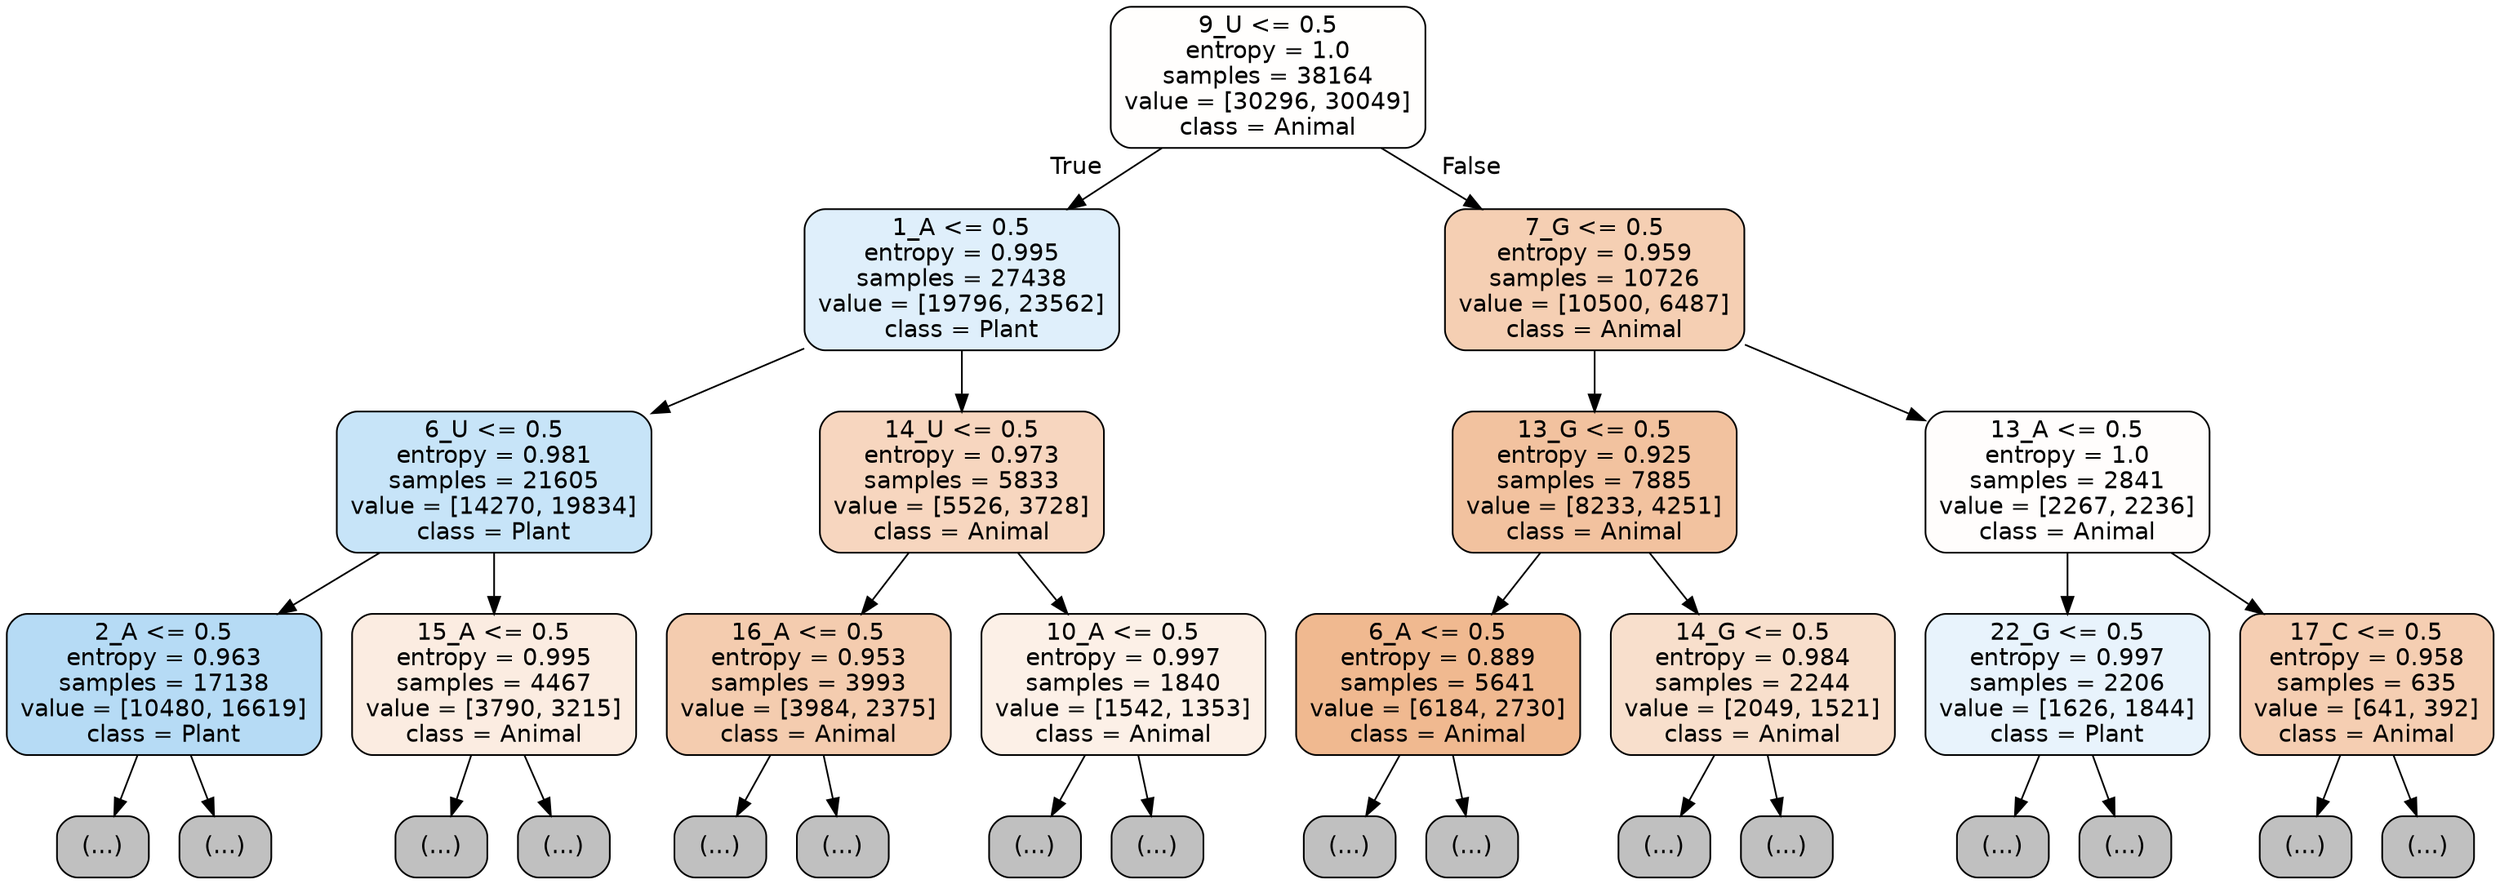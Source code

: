 digraph Tree {
node [shape=box, style="filled, rounded", color="black", fontname="helvetica"] ;
edge [fontname="helvetica"] ;
0 [label="9_U <= 0.5\nentropy = 1.0\nsamples = 38164\nvalue = [30296, 30049]\nclass = Animal", fillcolor="#fffefd"] ;
1 [label="1_A <= 0.5\nentropy = 0.995\nsamples = 27438\nvalue = [19796, 23562]\nclass = Plant", fillcolor="#dfeffb"] ;
0 -> 1 [labeldistance=2.5, labelangle=45, headlabel="True"] ;
2 [label="6_U <= 0.5\nentropy = 0.981\nsamples = 21605\nvalue = [14270, 19834]\nclass = Plant", fillcolor="#c7e4f8"] ;
1 -> 2 ;
3 [label="2_A <= 0.5\nentropy = 0.963\nsamples = 17138\nvalue = [10480, 16619]\nclass = Plant", fillcolor="#b6dbf5"] ;
2 -> 3 ;
4 [label="(...)", fillcolor="#C0C0C0"] ;
3 -> 4 ;
5285 [label="(...)", fillcolor="#C0C0C0"] ;
3 -> 5285 ;
6900 [label="15_A <= 0.5\nentropy = 0.995\nsamples = 4467\nvalue = [3790, 3215]\nclass = Animal", fillcolor="#fbece1"] ;
2 -> 6900 ;
6901 [label="(...)", fillcolor="#C0C0C0"] ;
6900 -> 6901 ;
8666 [label="(...)", fillcolor="#C0C0C0"] ;
6900 -> 8666 ;
9231 [label="14_U <= 0.5\nentropy = 0.973\nsamples = 5833\nvalue = [5526, 3728]\nclass = Animal", fillcolor="#f7d6bf"] ;
1 -> 9231 ;
9232 [label="16_A <= 0.5\nentropy = 0.953\nsamples = 3993\nvalue = [3984, 2375]\nclass = Animal", fillcolor="#f4ccaf"] ;
9231 -> 9232 ;
9233 [label="(...)", fillcolor="#C0C0C0"] ;
9232 -> 9233 ;
10762 [label="(...)", fillcolor="#C0C0C0"] ;
9232 -> 10762 ;
11287 [label="10_A <= 0.5\nentropy = 0.997\nsamples = 1840\nvalue = [1542, 1353]\nclass = Animal", fillcolor="#fcf0e7"] ;
9231 -> 11287 ;
11288 [label="(...)", fillcolor="#C0C0C0"] ;
11287 -> 11288 ;
11929 [label="(...)", fillcolor="#C0C0C0"] ;
11287 -> 11929 ;
12192 [label="7_G <= 0.5\nentropy = 0.959\nsamples = 10726\nvalue = [10500, 6487]\nclass = Animal", fillcolor="#f5cfb3"] ;
0 -> 12192 [labeldistance=2.5, labelangle=-45, headlabel="False"] ;
12193 [label="13_G <= 0.5\nentropy = 0.925\nsamples = 7885\nvalue = [8233, 4251]\nclass = Animal", fillcolor="#f2c29f"] ;
12192 -> 12193 ;
12194 [label="6_A <= 0.5\nentropy = 0.889\nsamples = 5641\nvalue = [6184, 2730]\nclass = Animal", fillcolor="#f0b990"] ;
12193 -> 12194 ;
12195 [label="(...)", fillcolor="#C0C0C0"] ;
12194 -> 12195 ;
14180 [label="(...)", fillcolor="#C0C0C0"] ;
12194 -> 14180 ;
14825 [label="14_G <= 0.5\nentropy = 0.984\nsamples = 2244\nvalue = [2049, 1521]\nclass = Animal", fillcolor="#f8dfcc"] ;
12193 -> 14825 ;
14826 [label="(...)", fillcolor="#C0C0C0"] ;
14825 -> 14826 ;
15523 [label="(...)", fillcolor="#C0C0C0"] ;
14825 -> 15523 ;
15796 [label="13_A <= 0.5\nentropy = 1.0\nsamples = 2841\nvalue = [2267, 2236]\nclass = Animal", fillcolor="#fffdfc"] ;
12192 -> 15796 ;
15797 [label="22_G <= 0.5\nentropy = 0.997\nsamples = 2206\nvalue = [1626, 1844]\nclass = Plant", fillcolor="#e8f3fc"] ;
15796 -> 15797 ;
15798 [label="(...)", fillcolor="#C0C0C0"] ;
15797 -> 15798 ;
16679 [label="(...)", fillcolor="#C0C0C0"] ;
15797 -> 16679 ;
16792 [label="17_C <= 0.5\nentropy = 0.958\nsamples = 635\nvalue = [641, 392]\nclass = Animal", fillcolor="#f5ceb2"] ;
15796 -> 16792 ;
16793 [label="(...)", fillcolor="#C0C0C0"] ;
16792 -> 16793 ;
17064 [label="(...)", fillcolor="#C0C0C0"] ;
16792 -> 17064 ;
}